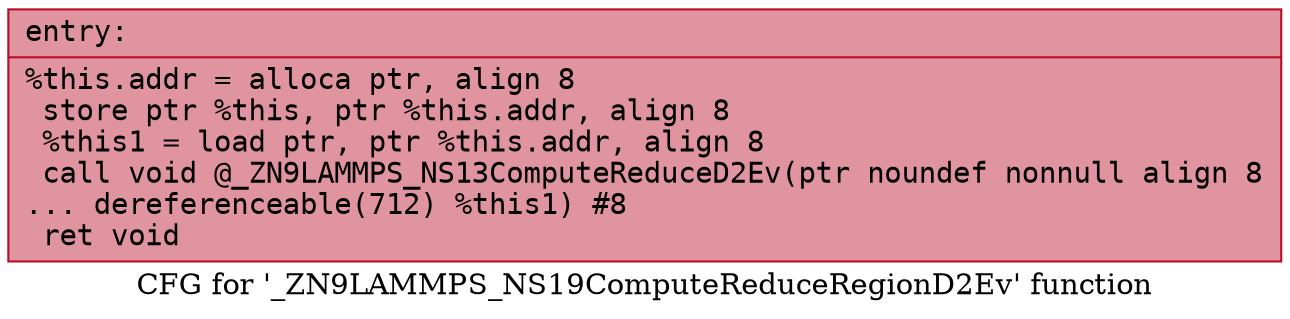 digraph "CFG for '_ZN9LAMMPS_NS19ComputeReduceRegionD2Ev' function" {
	label="CFG for '_ZN9LAMMPS_NS19ComputeReduceRegionD2Ev' function";

	Node0x55c7079ce280 [shape=record,color="#b70d28ff", style=filled, fillcolor="#b70d2870" fontname="Courier",label="{entry:\l|  %this.addr = alloca ptr, align 8\l  store ptr %this, ptr %this.addr, align 8\l  %this1 = load ptr, ptr %this.addr, align 8\l  call void @_ZN9LAMMPS_NS13ComputeReduceD2Ev(ptr noundef nonnull align 8\l... dereferenceable(712) %this1) #8\l  ret void\l}"];
}
